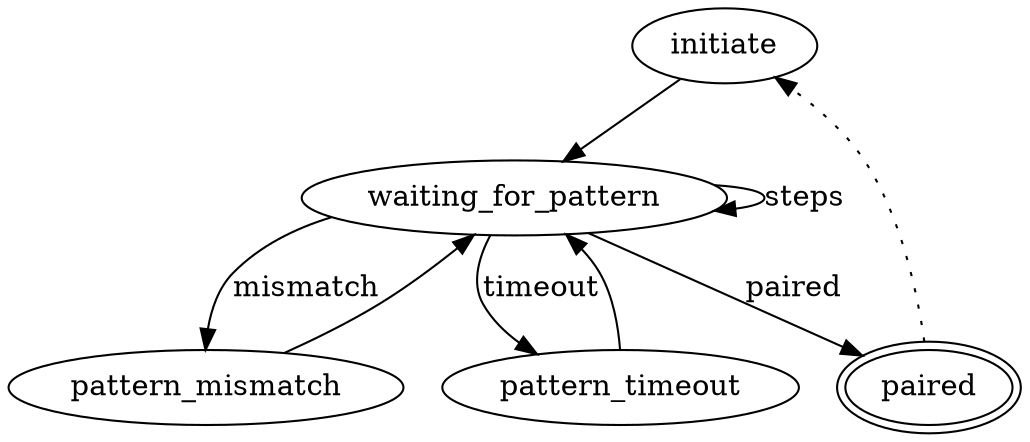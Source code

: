 digraph {
    initiate
    waiting_for_pattern 
    paired [peripheries=2]
    
    initiate -> waiting_for_pattern [style=solid]
    waiting_for_pattern -> paired [style=solid, label="paired"]

    waiting_for_pattern -> waiting_for_pattern [style=solid, label="steps"]
    
    waiting_for_pattern -> pattern_mismatch [style=solid, label="mismatch"]
    pattern_mismatch -> waiting_for_pattern [style=solid]

    waiting_for_pattern -> pattern_timeout  [style=solid, label="timeout"]
    pattern_timeout -> waiting_for_pattern [style=solid]

    paired -> initiate [style=dotted]
}
